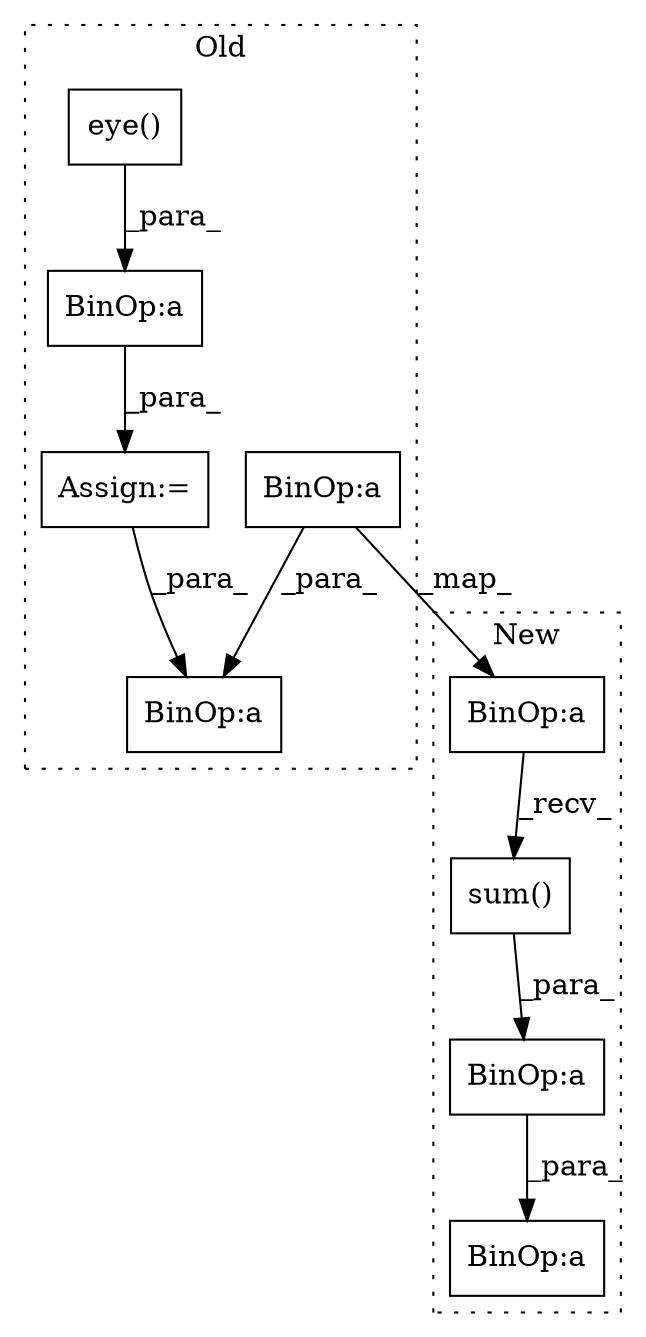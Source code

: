 digraph G {
subgraph cluster0 {
1 [label="eye()" a="75" s="8311,8335" l="10,37" shape="box"];
4 [label="BinOp:a" a="82" s="8530" l="23" shape="box"];
5 [label="BinOp:a" a="82" s="8372" l="3" shape="box"];
8 [label="BinOp:a" a="82" s="8047" l="3" shape="box"];
9 [label="Assign:=" a="68" s="8394" l="3" shape="box"];
label = "Old";
style="dotted";
}
subgraph cluster1 {
2 [label="sum()" a="75" s="6695" l="32" shape="box"];
3 [label="BinOp:a" a="82" s="6851" l="7" shape="box"];
6 [label="BinOp:a" a="82" s="6851" l="3" shape="box"];
7 [label="BinOp:a" a="82" s="6699" l="3" shape="box"];
label = "New";
style="dotted";
}
1 -> 5 [label="_para_"];
2 -> 6 [label="_para_"];
5 -> 9 [label="_para_"];
6 -> 3 [label="_para_"];
7 -> 2 [label="_recv_"];
8 -> 4 [label="_para_"];
8 -> 7 [label="_map_"];
9 -> 4 [label="_para_"];
}